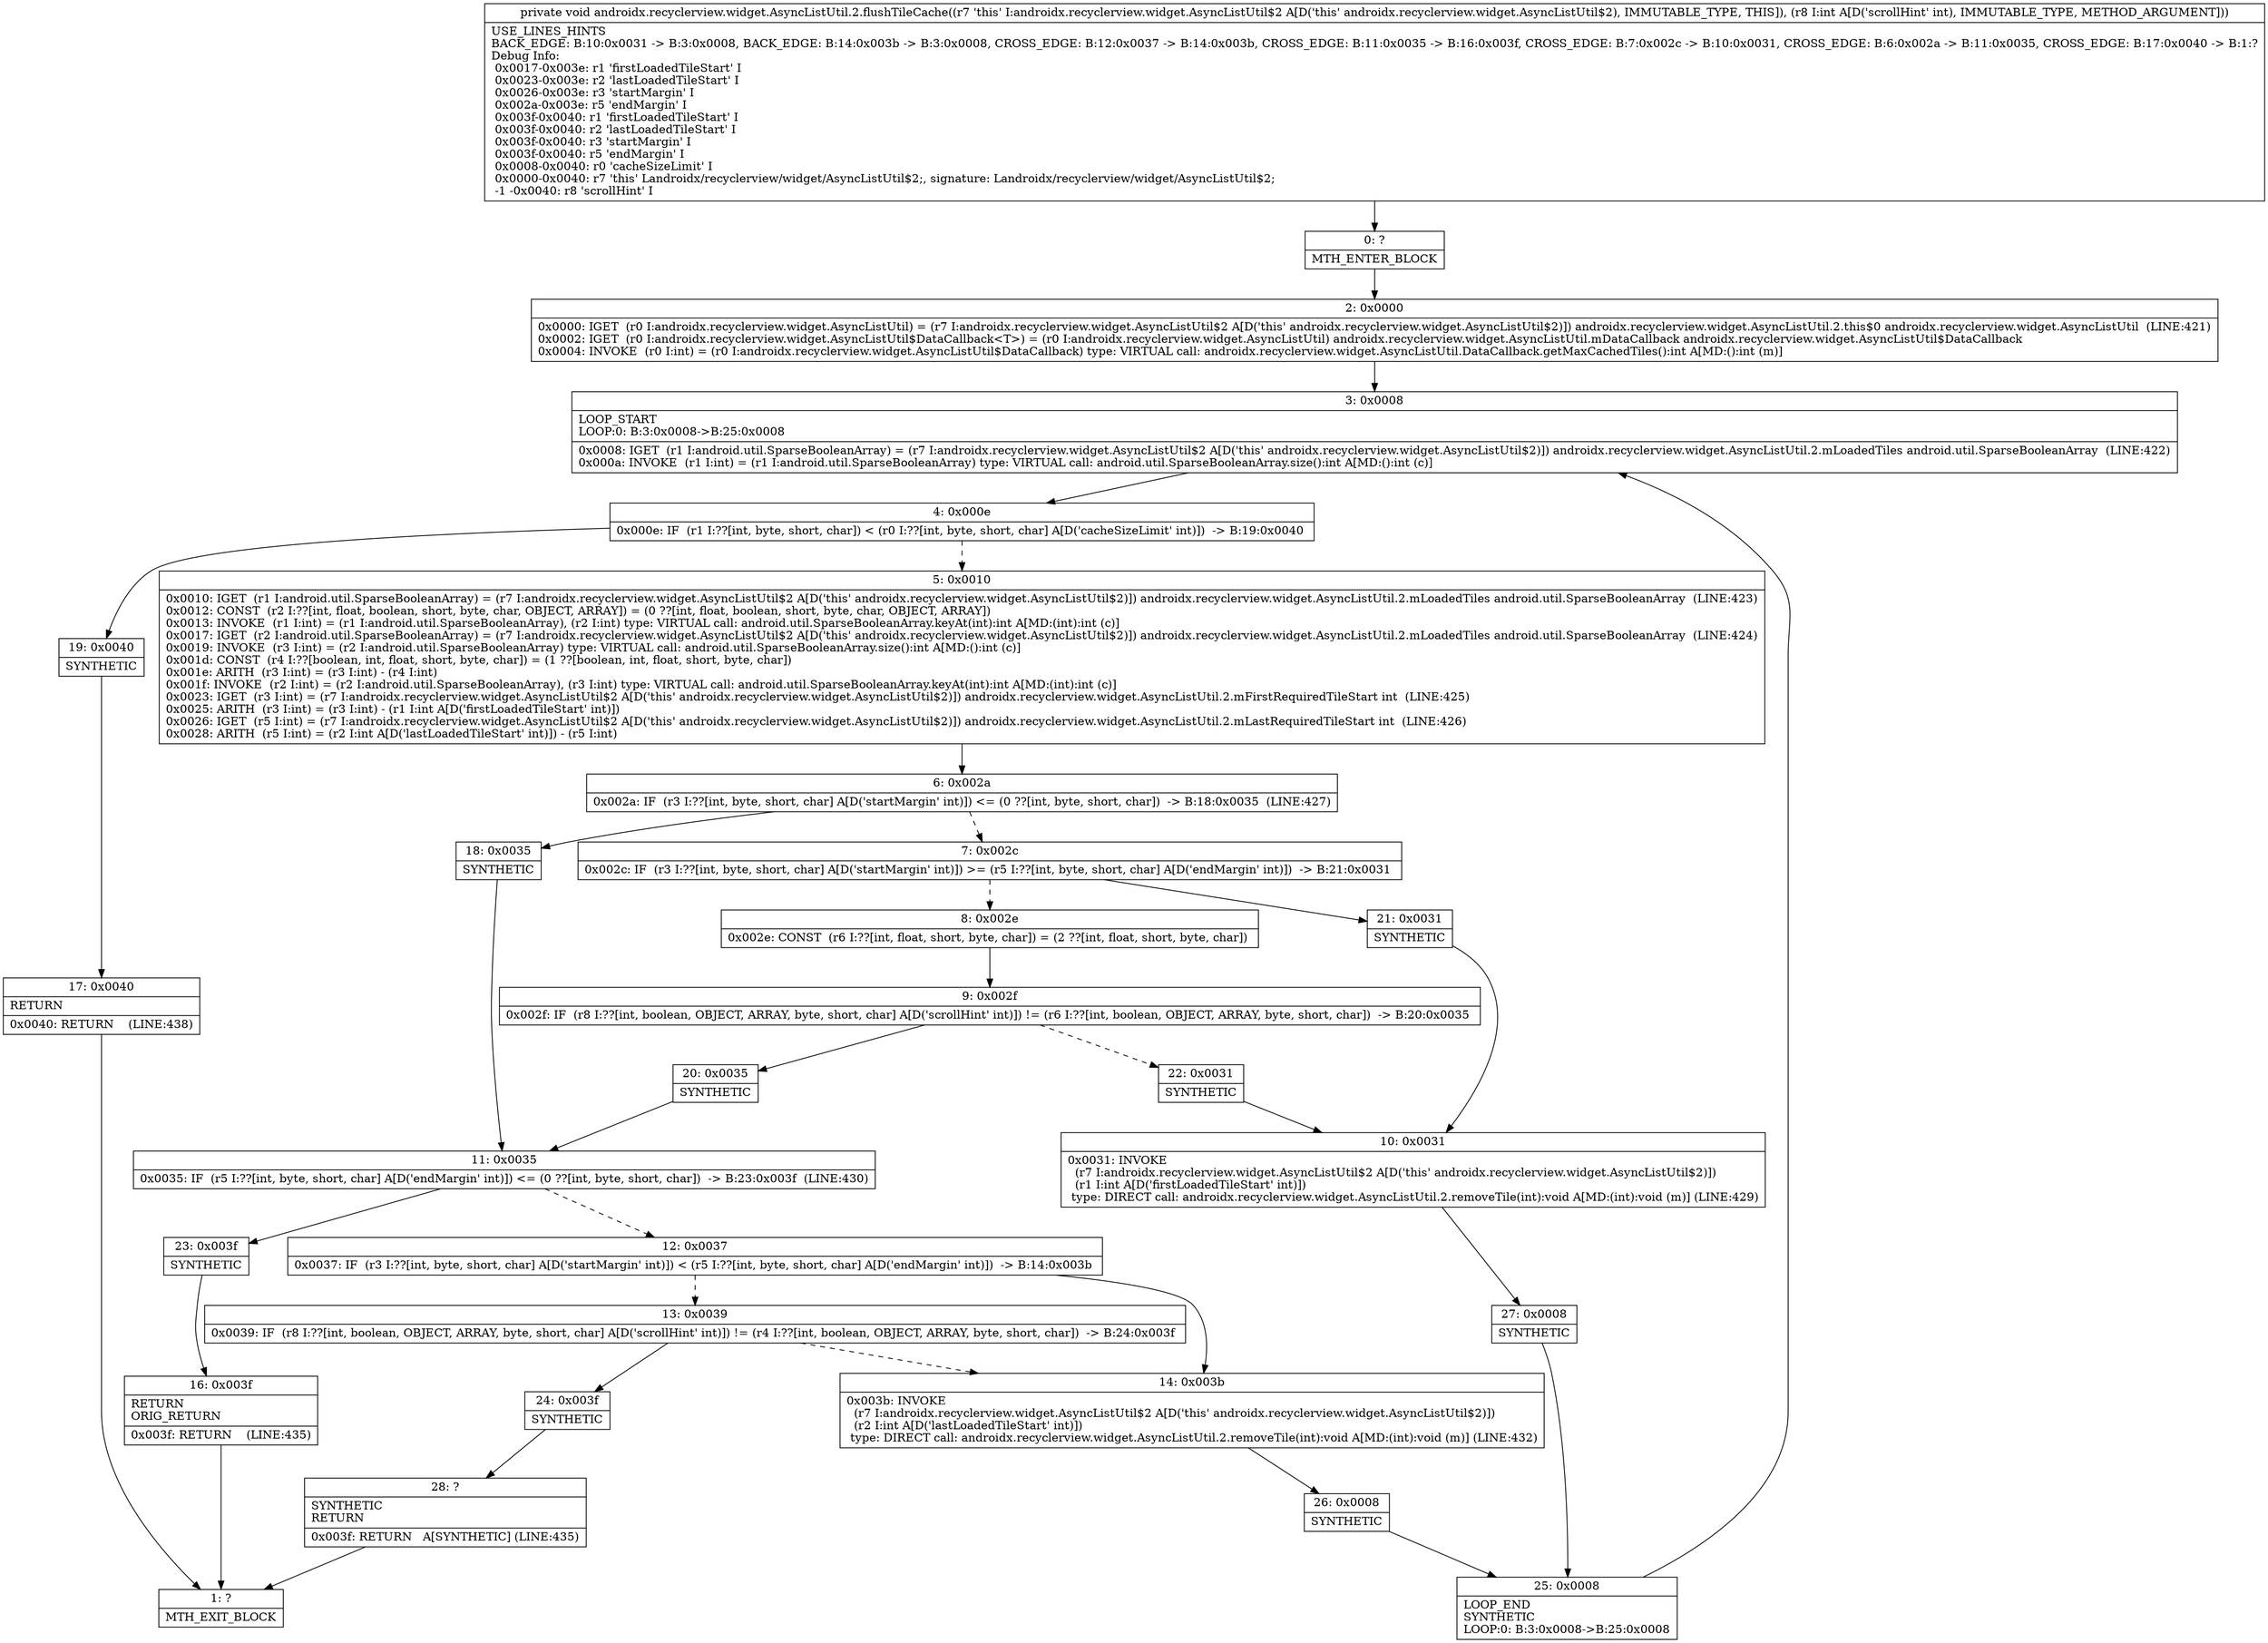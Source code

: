 digraph "CFG forandroidx.recyclerview.widget.AsyncListUtil.2.flushTileCache(I)V" {
Node_0 [shape=record,label="{0\:\ ?|MTH_ENTER_BLOCK\l}"];
Node_2 [shape=record,label="{2\:\ 0x0000|0x0000: IGET  (r0 I:androidx.recyclerview.widget.AsyncListUtil) = (r7 I:androidx.recyclerview.widget.AsyncListUtil$2 A[D('this' androidx.recyclerview.widget.AsyncListUtil$2)]) androidx.recyclerview.widget.AsyncListUtil.2.this$0 androidx.recyclerview.widget.AsyncListUtil  (LINE:421)\l0x0002: IGET  (r0 I:androidx.recyclerview.widget.AsyncListUtil$DataCallback\<T\>) = (r0 I:androidx.recyclerview.widget.AsyncListUtil) androidx.recyclerview.widget.AsyncListUtil.mDataCallback androidx.recyclerview.widget.AsyncListUtil$DataCallback \l0x0004: INVOKE  (r0 I:int) = (r0 I:androidx.recyclerview.widget.AsyncListUtil$DataCallback) type: VIRTUAL call: androidx.recyclerview.widget.AsyncListUtil.DataCallback.getMaxCachedTiles():int A[MD:():int (m)]\l}"];
Node_3 [shape=record,label="{3\:\ 0x0008|LOOP_START\lLOOP:0: B:3:0x0008\-\>B:25:0x0008\l|0x0008: IGET  (r1 I:android.util.SparseBooleanArray) = (r7 I:androidx.recyclerview.widget.AsyncListUtil$2 A[D('this' androidx.recyclerview.widget.AsyncListUtil$2)]) androidx.recyclerview.widget.AsyncListUtil.2.mLoadedTiles android.util.SparseBooleanArray  (LINE:422)\l0x000a: INVOKE  (r1 I:int) = (r1 I:android.util.SparseBooleanArray) type: VIRTUAL call: android.util.SparseBooleanArray.size():int A[MD:():int (c)]\l}"];
Node_4 [shape=record,label="{4\:\ 0x000e|0x000e: IF  (r1 I:??[int, byte, short, char]) \< (r0 I:??[int, byte, short, char] A[D('cacheSizeLimit' int)])  \-\> B:19:0x0040 \l}"];
Node_5 [shape=record,label="{5\:\ 0x0010|0x0010: IGET  (r1 I:android.util.SparseBooleanArray) = (r7 I:androidx.recyclerview.widget.AsyncListUtil$2 A[D('this' androidx.recyclerview.widget.AsyncListUtil$2)]) androidx.recyclerview.widget.AsyncListUtil.2.mLoadedTiles android.util.SparseBooleanArray  (LINE:423)\l0x0012: CONST  (r2 I:??[int, float, boolean, short, byte, char, OBJECT, ARRAY]) = (0 ??[int, float, boolean, short, byte, char, OBJECT, ARRAY]) \l0x0013: INVOKE  (r1 I:int) = (r1 I:android.util.SparseBooleanArray), (r2 I:int) type: VIRTUAL call: android.util.SparseBooleanArray.keyAt(int):int A[MD:(int):int (c)]\l0x0017: IGET  (r2 I:android.util.SparseBooleanArray) = (r7 I:androidx.recyclerview.widget.AsyncListUtil$2 A[D('this' androidx.recyclerview.widget.AsyncListUtil$2)]) androidx.recyclerview.widget.AsyncListUtil.2.mLoadedTiles android.util.SparseBooleanArray  (LINE:424)\l0x0019: INVOKE  (r3 I:int) = (r2 I:android.util.SparseBooleanArray) type: VIRTUAL call: android.util.SparseBooleanArray.size():int A[MD:():int (c)]\l0x001d: CONST  (r4 I:??[boolean, int, float, short, byte, char]) = (1 ??[boolean, int, float, short, byte, char]) \l0x001e: ARITH  (r3 I:int) = (r3 I:int) \- (r4 I:int) \l0x001f: INVOKE  (r2 I:int) = (r2 I:android.util.SparseBooleanArray), (r3 I:int) type: VIRTUAL call: android.util.SparseBooleanArray.keyAt(int):int A[MD:(int):int (c)]\l0x0023: IGET  (r3 I:int) = (r7 I:androidx.recyclerview.widget.AsyncListUtil$2 A[D('this' androidx.recyclerview.widget.AsyncListUtil$2)]) androidx.recyclerview.widget.AsyncListUtil.2.mFirstRequiredTileStart int  (LINE:425)\l0x0025: ARITH  (r3 I:int) = (r3 I:int) \- (r1 I:int A[D('firstLoadedTileStart' int)]) \l0x0026: IGET  (r5 I:int) = (r7 I:androidx.recyclerview.widget.AsyncListUtil$2 A[D('this' androidx.recyclerview.widget.AsyncListUtil$2)]) androidx.recyclerview.widget.AsyncListUtil.2.mLastRequiredTileStart int  (LINE:426)\l0x0028: ARITH  (r5 I:int) = (r2 I:int A[D('lastLoadedTileStart' int)]) \- (r5 I:int) \l}"];
Node_6 [shape=record,label="{6\:\ 0x002a|0x002a: IF  (r3 I:??[int, byte, short, char] A[D('startMargin' int)]) \<= (0 ??[int, byte, short, char])  \-\> B:18:0x0035  (LINE:427)\l}"];
Node_7 [shape=record,label="{7\:\ 0x002c|0x002c: IF  (r3 I:??[int, byte, short, char] A[D('startMargin' int)]) \>= (r5 I:??[int, byte, short, char] A[D('endMargin' int)])  \-\> B:21:0x0031 \l}"];
Node_8 [shape=record,label="{8\:\ 0x002e|0x002e: CONST  (r6 I:??[int, float, short, byte, char]) = (2 ??[int, float, short, byte, char]) \l}"];
Node_9 [shape=record,label="{9\:\ 0x002f|0x002f: IF  (r8 I:??[int, boolean, OBJECT, ARRAY, byte, short, char] A[D('scrollHint' int)]) != (r6 I:??[int, boolean, OBJECT, ARRAY, byte, short, char])  \-\> B:20:0x0035 \l}"];
Node_20 [shape=record,label="{20\:\ 0x0035|SYNTHETIC\l}"];
Node_11 [shape=record,label="{11\:\ 0x0035|0x0035: IF  (r5 I:??[int, byte, short, char] A[D('endMargin' int)]) \<= (0 ??[int, byte, short, char])  \-\> B:23:0x003f  (LINE:430)\l}"];
Node_12 [shape=record,label="{12\:\ 0x0037|0x0037: IF  (r3 I:??[int, byte, short, char] A[D('startMargin' int)]) \< (r5 I:??[int, byte, short, char] A[D('endMargin' int)])  \-\> B:14:0x003b \l}"];
Node_13 [shape=record,label="{13\:\ 0x0039|0x0039: IF  (r8 I:??[int, boolean, OBJECT, ARRAY, byte, short, char] A[D('scrollHint' int)]) != (r4 I:??[int, boolean, OBJECT, ARRAY, byte, short, char])  \-\> B:24:0x003f \l}"];
Node_24 [shape=record,label="{24\:\ 0x003f|SYNTHETIC\l}"];
Node_28 [shape=record,label="{28\:\ ?|SYNTHETIC\lRETURN\l|0x003f: RETURN   A[SYNTHETIC] (LINE:435)\l}"];
Node_1 [shape=record,label="{1\:\ ?|MTH_EXIT_BLOCK\l}"];
Node_14 [shape=record,label="{14\:\ 0x003b|0x003b: INVOKE  \l  (r7 I:androidx.recyclerview.widget.AsyncListUtil$2 A[D('this' androidx.recyclerview.widget.AsyncListUtil$2)])\l  (r2 I:int A[D('lastLoadedTileStart' int)])\l type: DIRECT call: androidx.recyclerview.widget.AsyncListUtil.2.removeTile(int):void A[MD:(int):void (m)] (LINE:432)\l}"];
Node_26 [shape=record,label="{26\:\ 0x0008|SYNTHETIC\l}"];
Node_25 [shape=record,label="{25\:\ 0x0008|LOOP_END\lSYNTHETIC\lLOOP:0: B:3:0x0008\-\>B:25:0x0008\l}"];
Node_23 [shape=record,label="{23\:\ 0x003f|SYNTHETIC\l}"];
Node_16 [shape=record,label="{16\:\ 0x003f|RETURN\lORIG_RETURN\l|0x003f: RETURN    (LINE:435)\l}"];
Node_22 [shape=record,label="{22\:\ 0x0031|SYNTHETIC\l}"];
Node_10 [shape=record,label="{10\:\ 0x0031|0x0031: INVOKE  \l  (r7 I:androidx.recyclerview.widget.AsyncListUtil$2 A[D('this' androidx.recyclerview.widget.AsyncListUtil$2)])\l  (r1 I:int A[D('firstLoadedTileStart' int)])\l type: DIRECT call: androidx.recyclerview.widget.AsyncListUtil.2.removeTile(int):void A[MD:(int):void (m)] (LINE:429)\l}"];
Node_27 [shape=record,label="{27\:\ 0x0008|SYNTHETIC\l}"];
Node_21 [shape=record,label="{21\:\ 0x0031|SYNTHETIC\l}"];
Node_18 [shape=record,label="{18\:\ 0x0035|SYNTHETIC\l}"];
Node_19 [shape=record,label="{19\:\ 0x0040|SYNTHETIC\l}"];
Node_17 [shape=record,label="{17\:\ 0x0040|RETURN\l|0x0040: RETURN    (LINE:438)\l}"];
MethodNode[shape=record,label="{private void androidx.recyclerview.widget.AsyncListUtil.2.flushTileCache((r7 'this' I:androidx.recyclerview.widget.AsyncListUtil$2 A[D('this' androidx.recyclerview.widget.AsyncListUtil$2), IMMUTABLE_TYPE, THIS]), (r8 I:int A[D('scrollHint' int), IMMUTABLE_TYPE, METHOD_ARGUMENT]))  | USE_LINES_HINTS\lBACK_EDGE: B:10:0x0031 \-\> B:3:0x0008, BACK_EDGE: B:14:0x003b \-\> B:3:0x0008, CROSS_EDGE: B:12:0x0037 \-\> B:14:0x003b, CROSS_EDGE: B:11:0x0035 \-\> B:16:0x003f, CROSS_EDGE: B:7:0x002c \-\> B:10:0x0031, CROSS_EDGE: B:6:0x002a \-\> B:11:0x0035, CROSS_EDGE: B:17:0x0040 \-\> B:1:?\lDebug Info:\l  0x0017\-0x003e: r1 'firstLoadedTileStart' I\l  0x0023\-0x003e: r2 'lastLoadedTileStart' I\l  0x0026\-0x003e: r3 'startMargin' I\l  0x002a\-0x003e: r5 'endMargin' I\l  0x003f\-0x0040: r1 'firstLoadedTileStart' I\l  0x003f\-0x0040: r2 'lastLoadedTileStart' I\l  0x003f\-0x0040: r3 'startMargin' I\l  0x003f\-0x0040: r5 'endMargin' I\l  0x0008\-0x0040: r0 'cacheSizeLimit' I\l  0x0000\-0x0040: r7 'this' Landroidx\/recyclerview\/widget\/AsyncListUtil$2;, signature: Landroidx\/recyclerview\/widget\/AsyncListUtil$2;\l  \-1 \-0x0040: r8 'scrollHint' I\l}"];
MethodNode -> Node_0;Node_0 -> Node_2;
Node_2 -> Node_3;
Node_3 -> Node_4;
Node_4 -> Node_5[style=dashed];
Node_4 -> Node_19;
Node_5 -> Node_6;
Node_6 -> Node_7[style=dashed];
Node_6 -> Node_18;
Node_7 -> Node_8[style=dashed];
Node_7 -> Node_21;
Node_8 -> Node_9;
Node_9 -> Node_20;
Node_9 -> Node_22[style=dashed];
Node_20 -> Node_11;
Node_11 -> Node_12[style=dashed];
Node_11 -> Node_23;
Node_12 -> Node_13[style=dashed];
Node_12 -> Node_14;
Node_13 -> Node_14[style=dashed];
Node_13 -> Node_24;
Node_24 -> Node_28;
Node_28 -> Node_1;
Node_14 -> Node_26;
Node_26 -> Node_25;
Node_25 -> Node_3;
Node_23 -> Node_16;
Node_16 -> Node_1;
Node_22 -> Node_10;
Node_10 -> Node_27;
Node_27 -> Node_25;
Node_21 -> Node_10;
Node_18 -> Node_11;
Node_19 -> Node_17;
Node_17 -> Node_1;
}

